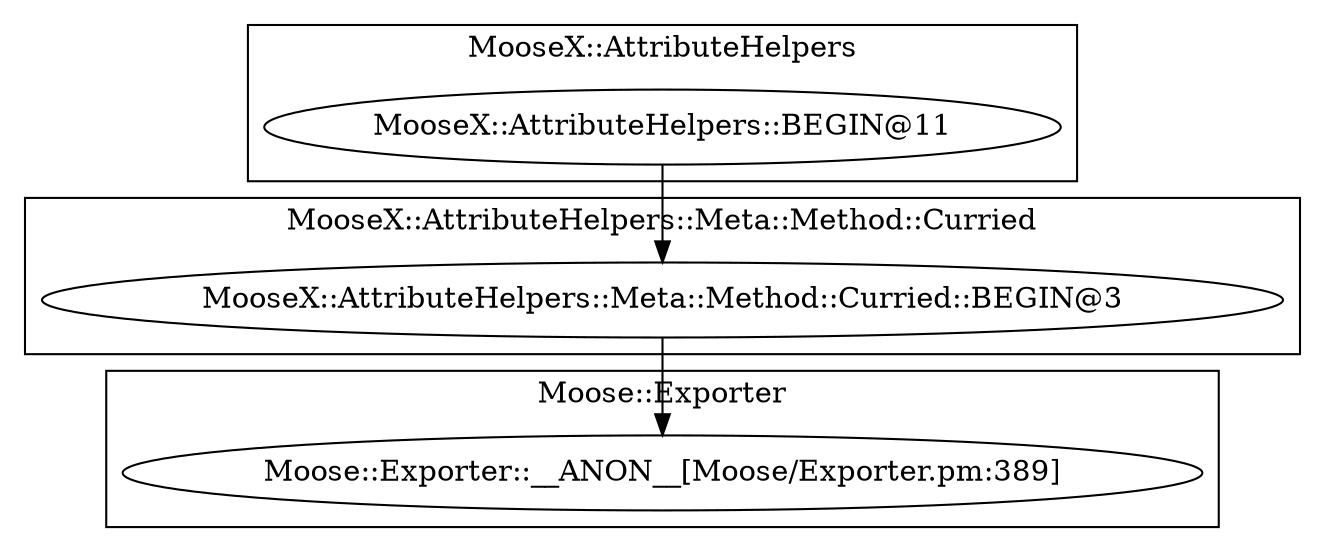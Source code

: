 digraph {
graph [overlap=false]
subgraph cluster_Moose_Exporter {
	label="Moose::Exporter";
	"Moose::Exporter::__ANON__[Moose/Exporter.pm:389]";
}
subgraph cluster_MooseX_AttributeHelpers_Meta_Method_Curried {
	label="MooseX::AttributeHelpers::Meta::Method::Curried";
	"MooseX::AttributeHelpers::Meta::Method::Curried::BEGIN@3";
}
subgraph cluster_MooseX_AttributeHelpers {
	label="MooseX::AttributeHelpers";
	"MooseX::AttributeHelpers::BEGIN@11";
}
"MooseX::AttributeHelpers::BEGIN@11" -> "MooseX::AttributeHelpers::Meta::Method::Curried::BEGIN@3";
"MooseX::AttributeHelpers::Meta::Method::Curried::BEGIN@3" -> "Moose::Exporter::__ANON__[Moose/Exporter.pm:389]";
}
